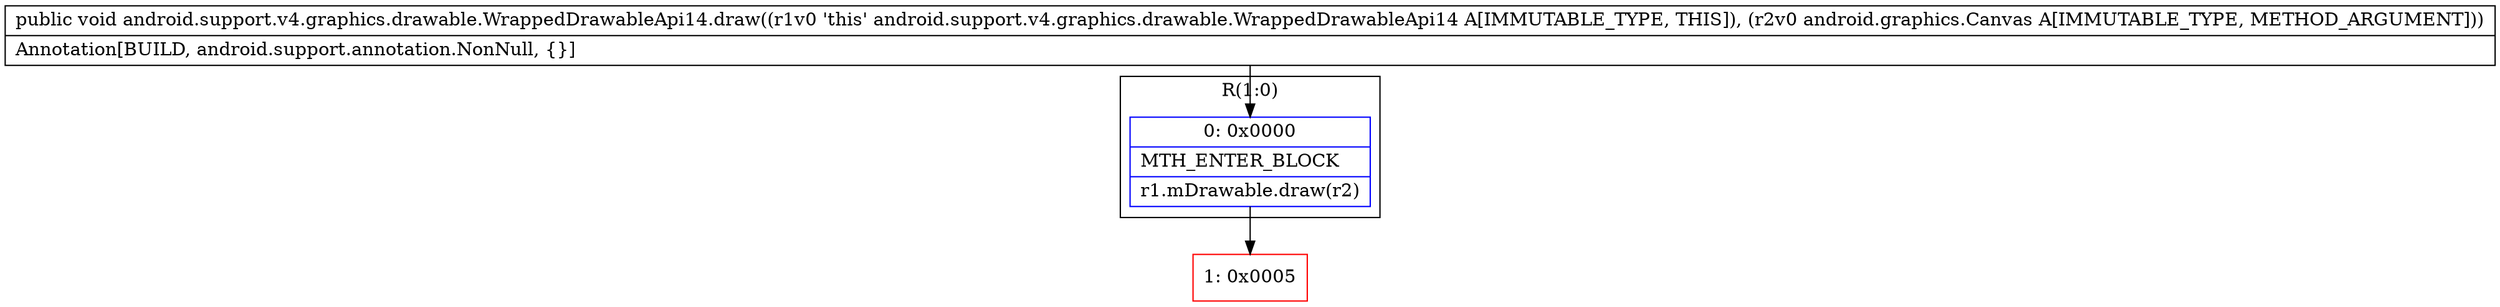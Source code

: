 digraph "CFG forandroid.support.v4.graphics.drawable.WrappedDrawableApi14.draw(Landroid\/graphics\/Canvas;)V" {
subgraph cluster_Region_524044488 {
label = "R(1:0)";
node [shape=record,color=blue];
Node_0 [shape=record,label="{0\:\ 0x0000|MTH_ENTER_BLOCK\l|r1.mDrawable.draw(r2)\l}"];
}
Node_1 [shape=record,color=red,label="{1\:\ 0x0005}"];
MethodNode[shape=record,label="{public void android.support.v4.graphics.drawable.WrappedDrawableApi14.draw((r1v0 'this' android.support.v4.graphics.drawable.WrappedDrawableApi14 A[IMMUTABLE_TYPE, THIS]), (r2v0 android.graphics.Canvas A[IMMUTABLE_TYPE, METHOD_ARGUMENT]))  | Annotation[BUILD, android.support.annotation.NonNull, \{\}]\l}"];
MethodNode -> Node_0;
Node_0 -> Node_1;
}

